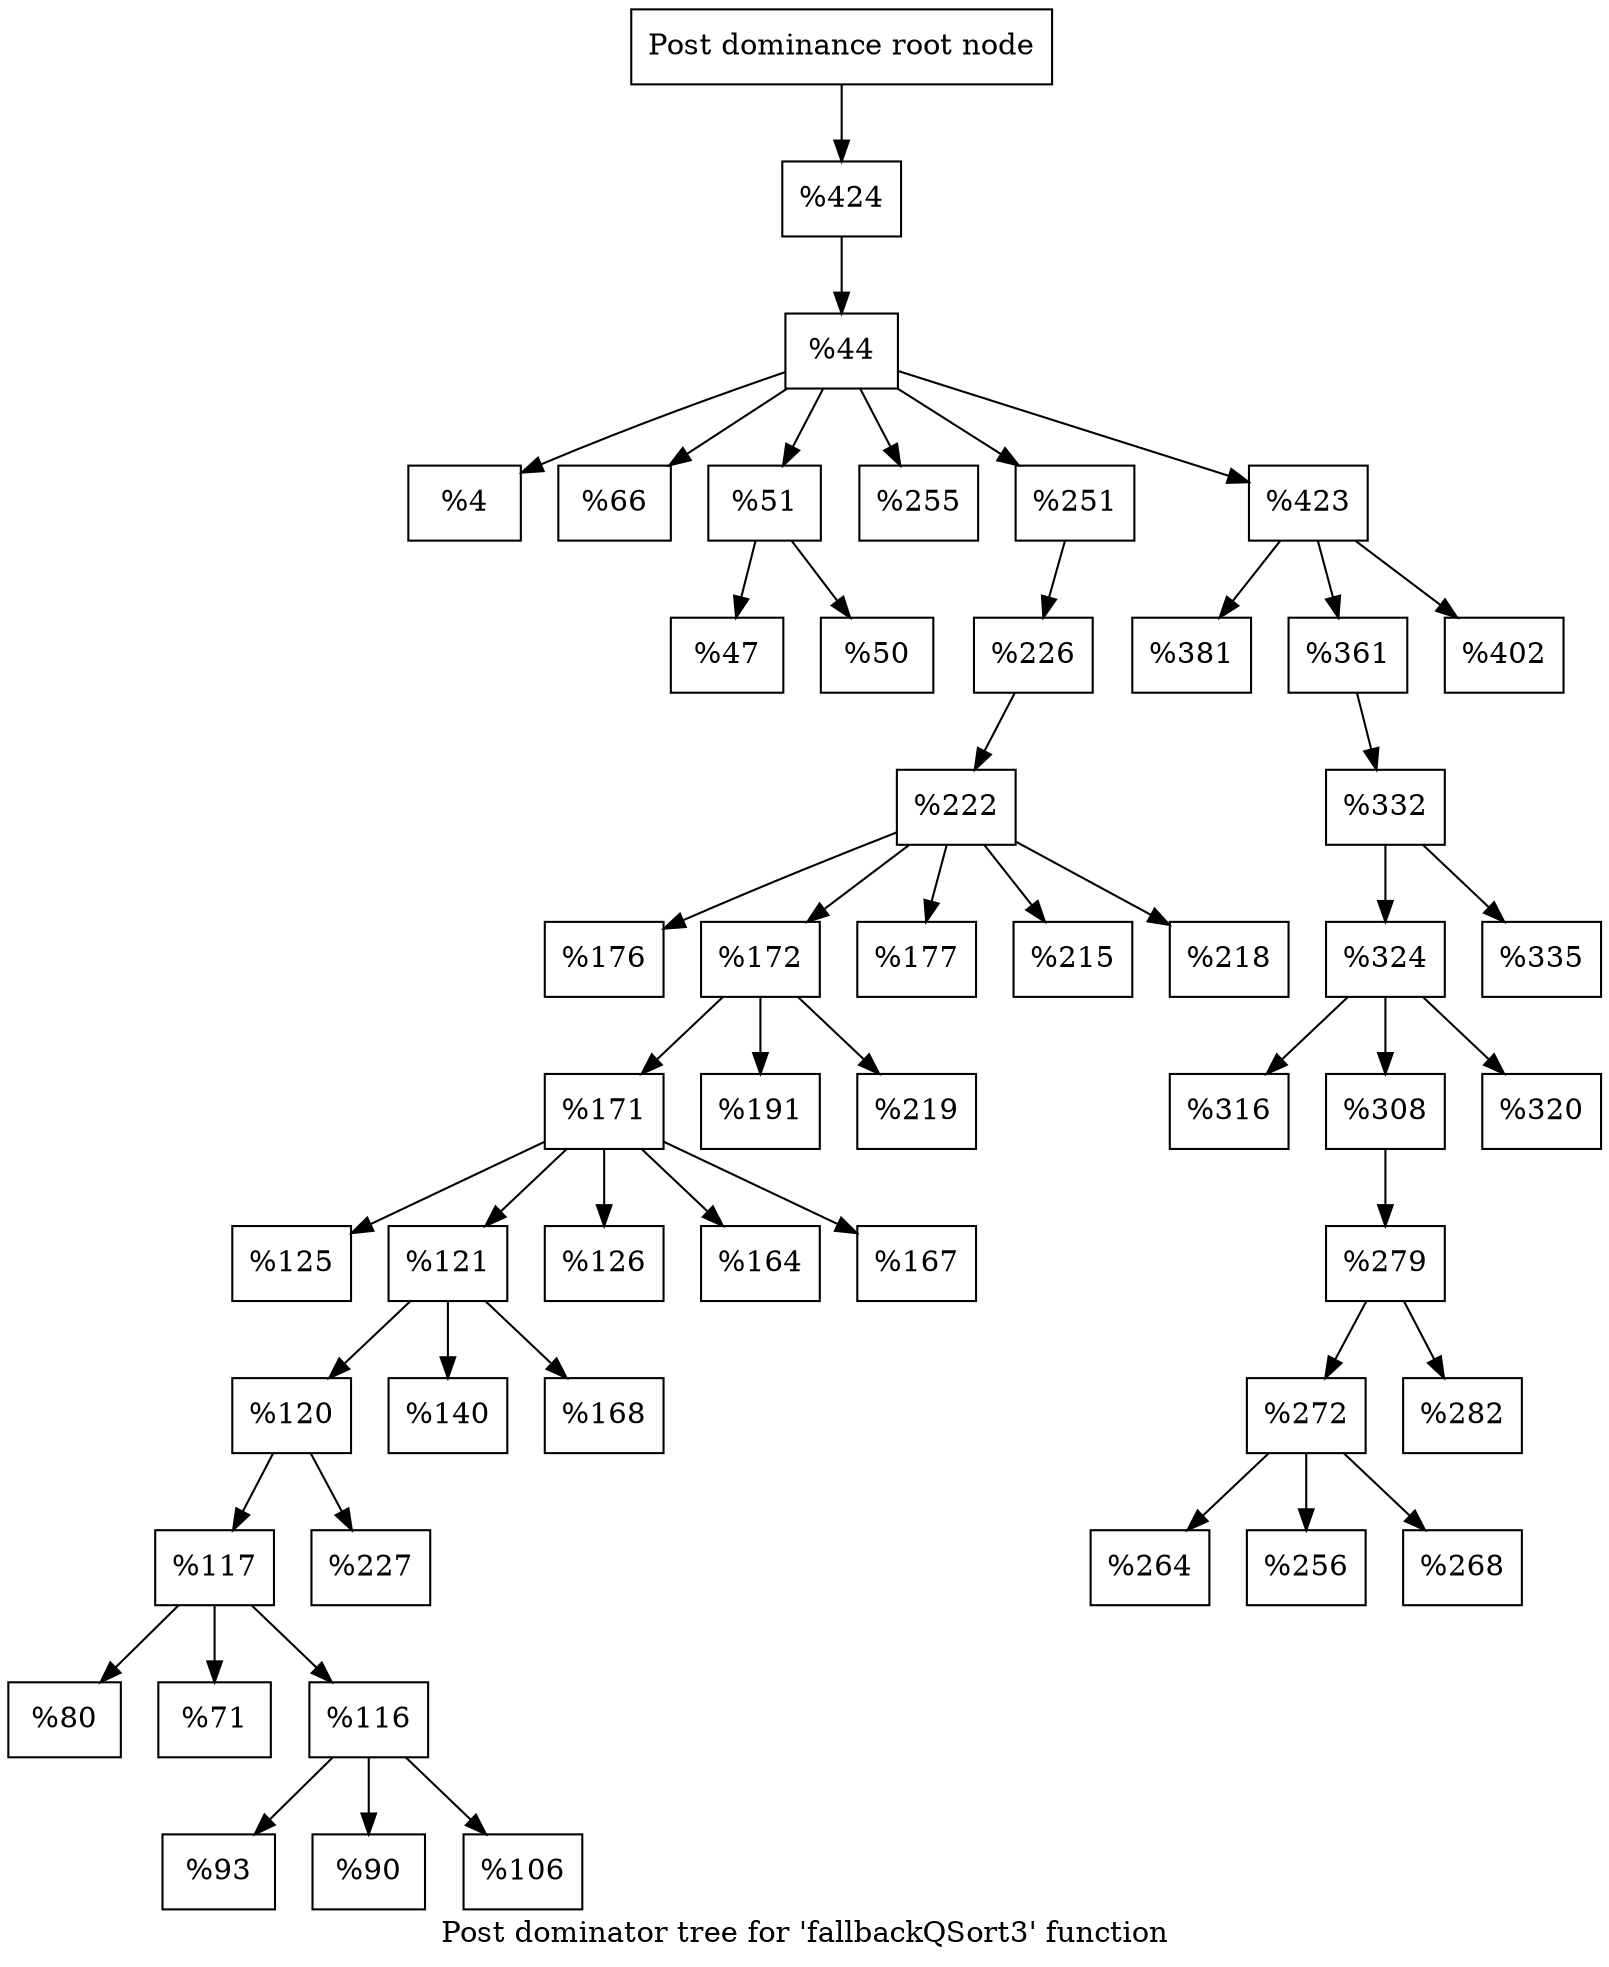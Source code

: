 digraph "Post dominator tree for 'fallbackQSort3' function" {
	label="Post dominator tree for 'fallbackQSort3' function";

	Node0x11d3d60 [shape=record,label="{Post dominance root node}"];
	Node0x11d3d60 -> Node0x1345630;
	Node0x1345630 [shape=record,label="{%424}"];
	Node0x1345630 -> Node0x1326080;
	Node0x1326080 [shape=record,label="{%44}"];
	Node0x1326080 -> Node0x1326460;
	Node0x1326080 -> Node0x1291dd0;
	Node0x1326080 -> Node0x11dd810;
	Node0x1326080 -> Node0x1349dc0;
	Node0x1326080 -> Node0x12b3d30;
	Node0x1326080 -> Node0x10b8130;
	Node0x1326460 [shape=record,label="{%4}"];
	Node0x1291dd0 [shape=record,label="{%66}"];
	Node0x11dd810 [shape=record,label="{%51}"];
	Node0x11dd810 -> Node0x12ae7c0;
	Node0x11dd810 -> Node0x128a6d0;
	Node0x12ae7c0 [shape=record,label="{%47}"];
	Node0x128a6d0 [shape=record,label="{%50}"];
	Node0x1349dc0 [shape=record,label="{%255}"];
	Node0x12b3d30 [shape=record,label="{%251}"];
	Node0x12b3d30 -> Node0x12be370;
	Node0x12be370 [shape=record,label="{%226}"];
	Node0x12be370 -> Node0x13326f0;
	Node0x13326f0 [shape=record,label="{%222}"];
	Node0x13326f0 -> Node0x124d750;
	Node0x13326f0 -> Node0x12344e0;
	Node0x13326f0 -> Node0x12a7d00;
	Node0x13326f0 -> Node0x125dd30;
	Node0x13326f0 -> Node0x1329060;
	Node0x124d750 [shape=record,label="{%176}"];
	Node0x12344e0 [shape=record,label="{%172}"];
	Node0x12344e0 -> Node0x1266870;
	Node0x12344e0 -> Node0x12aa350;
	Node0x12344e0 -> Node0x123a0c0;
	Node0x1266870 [shape=record,label="{%171}"];
	Node0x1266870 -> Node0x12b8000;
	Node0x1266870 -> Node0x1294a50;
	Node0x1266870 -> Node0x12a9dc0;
	Node0x1266870 -> Node0x10286d0;
	Node0x1266870 -> Node0x10ee310;
	Node0x12b8000 [shape=record,label="{%125}"];
	Node0x1294a50 [shape=record,label="{%121}"];
	Node0x1294a50 -> Node0x10568f0;
	Node0x1294a50 -> Node0x10d35e0;
	Node0x1294a50 -> Node0x133ec00;
	Node0x10568f0 [shape=record,label="{%120}"];
	Node0x10568f0 -> Node0x1234b60;
	Node0x10568f0 -> Node0x12423b0;
	Node0x1234b60 [shape=record,label="{%117}"];
	Node0x1234b60 -> Node0x102b880;
	Node0x1234b60 -> Node0x1278e10;
	Node0x1234b60 -> Node0x128d650;
	Node0x102b880 [shape=record,label="{%80}"];
	Node0x1278e10 [shape=record,label="{%71}"];
	Node0x128d650 [shape=record,label="{%116}"];
	Node0x128d650 -> Node0x1339c10;
	Node0x128d650 -> Node0x1290250;
	Node0x128d650 -> Node0x11de800;
	Node0x1339c10 [shape=record,label="{%93}"];
	Node0x1290250 [shape=record,label="{%90}"];
	Node0x11de800 [shape=record,label="{%106}"];
	Node0x12423b0 [shape=record,label="{%227}"];
	Node0x10d35e0 [shape=record,label="{%140}"];
	Node0x133ec00 [shape=record,label="{%168}"];
	Node0x12a9dc0 [shape=record,label="{%126}"];
	Node0x10286d0 [shape=record,label="{%164}"];
	Node0x10ee310 [shape=record,label="{%167}"];
	Node0x12aa350 [shape=record,label="{%191}"];
	Node0x123a0c0 [shape=record,label="{%219}"];
	Node0x12a7d00 [shape=record,label="{%177}"];
	Node0x125dd30 [shape=record,label="{%215}"];
	Node0x1329060 [shape=record,label="{%218}"];
	Node0x10b8130 [shape=record,label="{%423}"];
	Node0x10b8130 -> Node0x10eebc0;
	Node0x10b8130 -> Node0x12632e0;
	Node0x10b8130 -> Node0x11a1a50;
	Node0x10eebc0 [shape=record,label="{%381}"];
	Node0x12632e0 [shape=record,label="{%361}"];
	Node0x12632e0 -> Node0x126ee00;
	Node0x126ee00 [shape=record,label="{%332}"];
	Node0x126ee00 -> Node0x11eab30;
	Node0x126ee00 -> Node0x10de170;
	Node0x11eab30 [shape=record,label="{%324}"];
	Node0x11eab30 -> Node0x1331140;
	Node0x11eab30 -> Node0x10f42a0;
	Node0x11eab30 -> Node0x10dd630;
	Node0x1331140 [shape=record,label="{%316}"];
	Node0x10f42a0 [shape=record,label="{%308}"];
	Node0x10f42a0 -> Node0x12a4c20;
	Node0x12a4c20 [shape=record,label="{%279}"];
	Node0x12a4c20 -> Node0x124efc0;
	Node0x12a4c20 -> Node0x10b55c0;
	Node0x124efc0 [shape=record,label="{%272}"];
	Node0x124efc0 -> Node0x132e7b0;
	Node0x124efc0 -> Node0x10f4b50;
	Node0x124efc0 -> Node0x1017fe0;
	Node0x132e7b0 [shape=record,label="{%264}"];
	Node0x10f4b50 [shape=record,label="{%256}"];
	Node0x1017fe0 [shape=record,label="{%268}"];
	Node0x10b55c0 [shape=record,label="{%282}"];
	Node0x10dd630 [shape=record,label="{%320}"];
	Node0x10de170 [shape=record,label="{%335}"];
	Node0x11a1a50 [shape=record,label="{%402}"];
}
